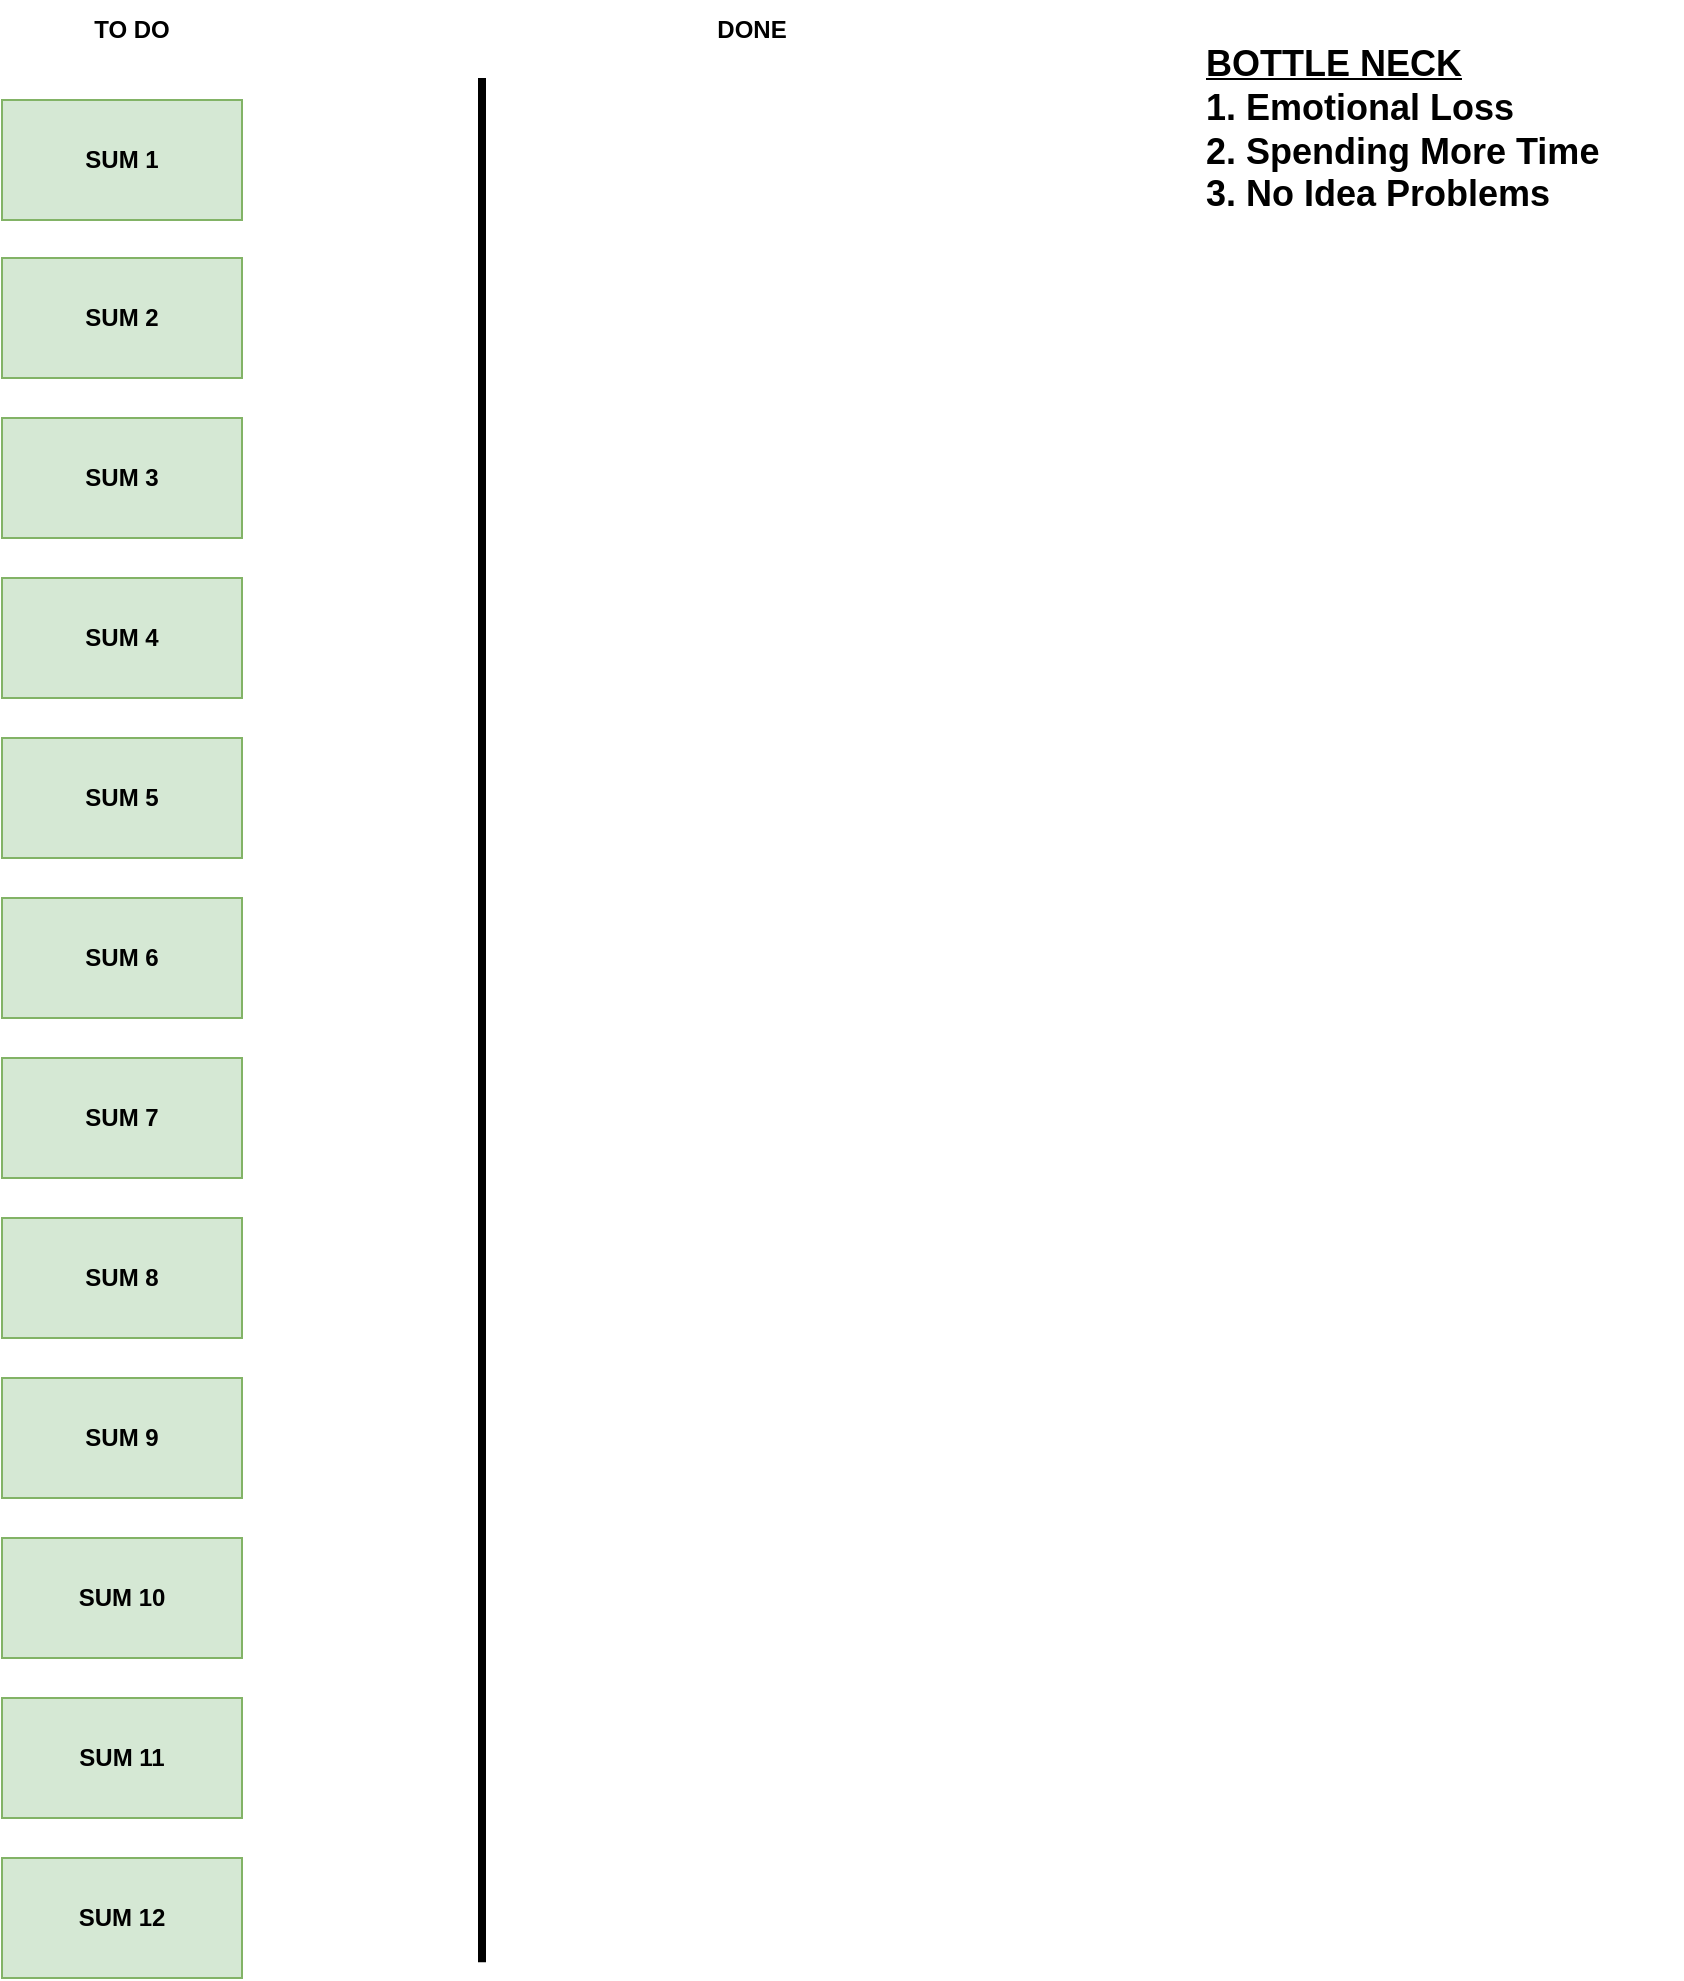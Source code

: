 <mxfile version="26.0.11">
  <diagram name="Page-1" id="hUyLYyHjYQYTY6yxm78R">
    <mxGraphModel dx="1509" dy="777" grid="1" gridSize="10" guides="1" tooltips="1" connect="1" arrows="1" fold="1" page="1" pageScale="1" pageWidth="1200" pageHeight="1600" math="0" shadow="0">
      <root>
        <mxCell id="0" />
        <mxCell id="1" parent="0" />
        <mxCell id="GMMVsp1axSttJa6mAhZl-2" value="&lt;b&gt;SUM 3&lt;/b&gt;" style="rounded=0;whiteSpace=wrap;html=1;fillColor=#d5e8d4;strokeColor=#82b366;" vertex="1" parent="1">
          <mxGeometry x="320" y="639" width="120" height="60" as="geometry" />
        </mxCell>
        <mxCell id="GMMVsp1axSttJa6mAhZl-3" value="&lt;b&gt;SUM 4&lt;/b&gt;" style="rounded=0;whiteSpace=wrap;html=1;fillColor=#d5e8d4;strokeColor=#82b366;" vertex="1" parent="1">
          <mxGeometry x="320" y="719" width="120" height="60" as="geometry" />
        </mxCell>
        <mxCell id="GMMVsp1axSttJa6mAhZl-4" value="&lt;b&gt;SUM 5&lt;/b&gt;" style="rounded=0;whiteSpace=wrap;html=1;fillColor=#d5e8d4;strokeColor=#82b366;" vertex="1" parent="1">
          <mxGeometry x="320" y="799" width="120" height="60" as="geometry" />
        </mxCell>
        <mxCell id="GMMVsp1axSttJa6mAhZl-5" value="&lt;b&gt;SUM 6&lt;/b&gt;" style="rounded=0;whiteSpace=wrap;html=1;fillColor=#d5e8d4;strokeColor=#82b366;" vertex="1" parent="1">
          <mxGeometry x="320" y="879" width="120" height="60" as="geometry" />
        </mxCell>
        <mxCell id="GMMVsp1axSttJa6mAhZl-6" value="&lt;b&gt;SUM 2&lt;/b&gt;" style="rounded=0;whiteSpace=wrap;html=1;fillColor=#d5e8d4;strokeColor=#82b366;" vertex="1" parent="1">
          <mxGeometry x="320" y="559" width="120" height="60" as="geometry" />
        </mxCell>
        <mxCell id="GMMVsp1axSttJa6mAhZl-7" value="&lt;b&gt;SUM 7&lt;/b&gt;" style="rounded=0;whiteSpace=wrap;html=1;fillColor=#d5e8d4;strokeColor=#82b366;" vertex="1" parent="1">
          <mxGeometry x="320" y="959" width="120" height="60" as="geometry" />
        </mxCell>
        <mxCell id="GMMVsp1axSttJa6mAhZl-8" value="&lt;b&gt;SUM 8&lt;/b&gt;" style="rounded=0;whiteSpace=wrap;html=1;fillColor=#d5e8d4;strokeColor=#82b366;" vertex="1" parent="1">
          <mxGeometry x="320" y="1039" width="120" height="60" as="geometry" />
        </mxCell>
        <mxCell id="GMMVsp1axSttJa6mAhZl-9" value="&lt;b&gt;SUM 9&lt;/b&gt;" style="rounded=0;whiteSpace=wrap;html=1;fillColor=#d5e8d4;strokeColor=#82b366;" vertex="1" parent="1">
          <mxGeometry x="320" y="1119" width="120" height="60" as="geometry" />
        </mxCell>
        <mxCell id="GMMVsp1axSttJa6mAhZl-10" value="&lt;b&gt;SUM 10&lt;/b&gt;" style="rounded=0;whiteSpace=wrap;html=1;fillColor=#d5e8d4;strokeColor=#82b366;" vertex="1" parent="1">
          <mxGeometry x="320" y="1199" width="120" height="60" as="geometry" />
        </mxCell>
        <mxCell id="GMMVsp1axSttJa6mAhZl-11" value="&lt;b&gt;SUM 11&lt;/b&gt;" style="rounded=0;whiteSpace=wrap;html=1;fillColor=#d5e8d4;strokeColor=#82b366;" vertex="1" parent="1">
          <mxGeometry x="320" y="1279" width="120" height="60" as="geometry" />
        </mxCell>
        <mxCell id="GMMVsp1axSttJa6mAhZl-12" value="&lt;b&gt;SUM 12&lt;/b&gt;" style="rounded=0;whiteSpace=wrap;html=1;fillColor=#d5e8d4;strokeColor=#82b366;" vertex="1" parent="1">
          <mxGeometry x="320" y="1359" width="120" height="60" as="geometry" />
        </mxCell>
        <mxCell id="GMMVsp1axSttJa6mAhZl-13" value="" style="endArrow=none;html=1;rounded=0;strokeWidth=4;" edge="1" parent="1">
          <mxGeometry width="50" height="50" relative="1" as="geometry">
            <mxPoint x="560" y="469" as="sourcePoint" />
            <mxPoint x="560" y="1411.133" as="targetPoint" />
          </mxGeometry>
        </mxCell>
        <mxCell id="GMMVsp1axSttJa6mAhZl-15" value="&lt;b&gt;DONE&lt;/b&gt;" style="text;strokeColor=none;align=center;fillColor=none;html=1;verticalAlign=middle;whiteSpace=wrap;rounded=0;" vertex="1" parent="1">
          <mxGeometry x="650" y="430" width="90" height="30" as="geometry" />
        </mxCell>
        <mxCell id="GMMVsp1axSttJa6mAhZl-16" value="&lt;b&gt;TO DO&lt;/b&gt;" style="text;strokeColor=none;align=center;fillColor=none;html=1;verticalAlign=middle;whiteSpace=wrap;rounded=0;" vertex="1" parent="1">
          <mxGeometry x="340" y="430" width="90" height="30" as="geometry" />
        </mxCell>
        <mxCell id="GMMVsp1axSttJa6mAhZl-23" value="&lt;b&gt;SUM 1&lt;/b&gt;" style="rounded=0;whiteSpace=wrap;html=1;fillColor=#d5e8d4;strokeColor=#82b366;" vertex="1" parent="1">
          <mxGeometry x="320" y="480" width="120" height="60" as="geometry" />
        </mxCell>
        <mxCell id="GMMVsp1axSttJa6mAhZl-29" value="&lt;b&gt;&lt;u&gt;BOTTLE NECK&lt;/u&gt;&lt;/b&gt;&lt;div&gt;&lt;b&gt;1. Emotional Loss&lt;/b&gt;&lt;/div&gt;&lt;div&gt;&lt;b&gt;2. Spending More Time&lt;/b&gt;&lt;/div&gt;&lt;div&gt;&lt;b&gt;3. No Idea Problems&lt;/b&gt;&lt;/div&gt;" style="text;strokeColor=none;align=left;fillColor=none;html=1;verticalAlign=middle;whiteSpace=wrap;rounded=0;fontSize=18;" vertex="1" parent="1">
          <mxGeometry x="920" y="450" width="240" height="90" as="geometry" />
        </mxCell>
      </root>
    </mxGraphModel>
  </diagram>
</mxfile>
